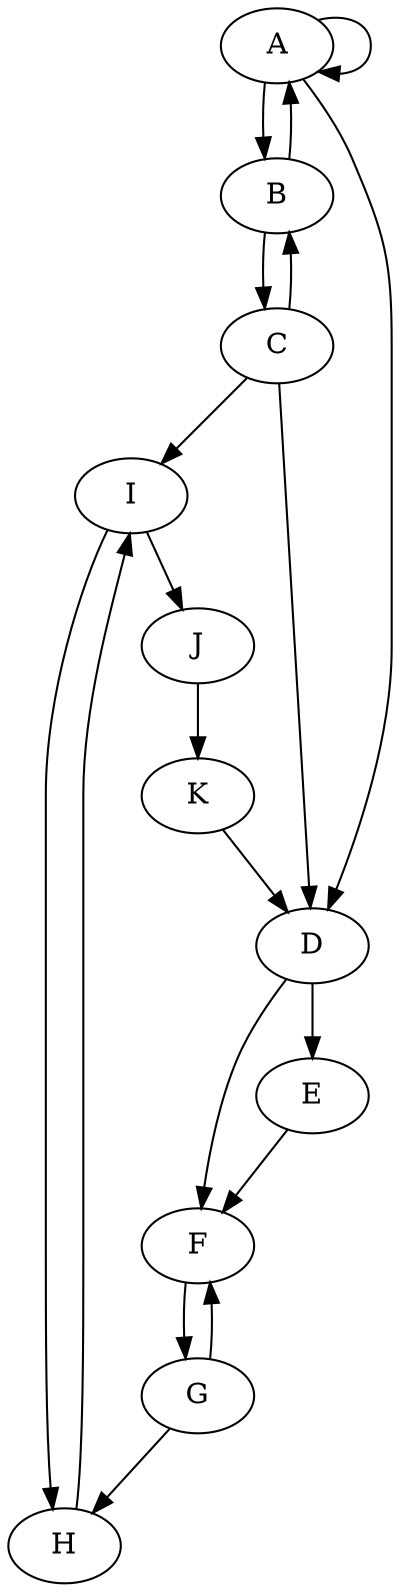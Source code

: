 digraph { 
	A -> B
	A -> A
	A -> D
	B -> C
	B -> A 
	C -> D
	C -> B 
	C -> I
	D -> F
	D -> E 
	E -> F  
	F -> G 
	G -> H 
	G -> F
	H -> I 
	I -> H 
	I -> J 
	J -> K
	K -> D 
}